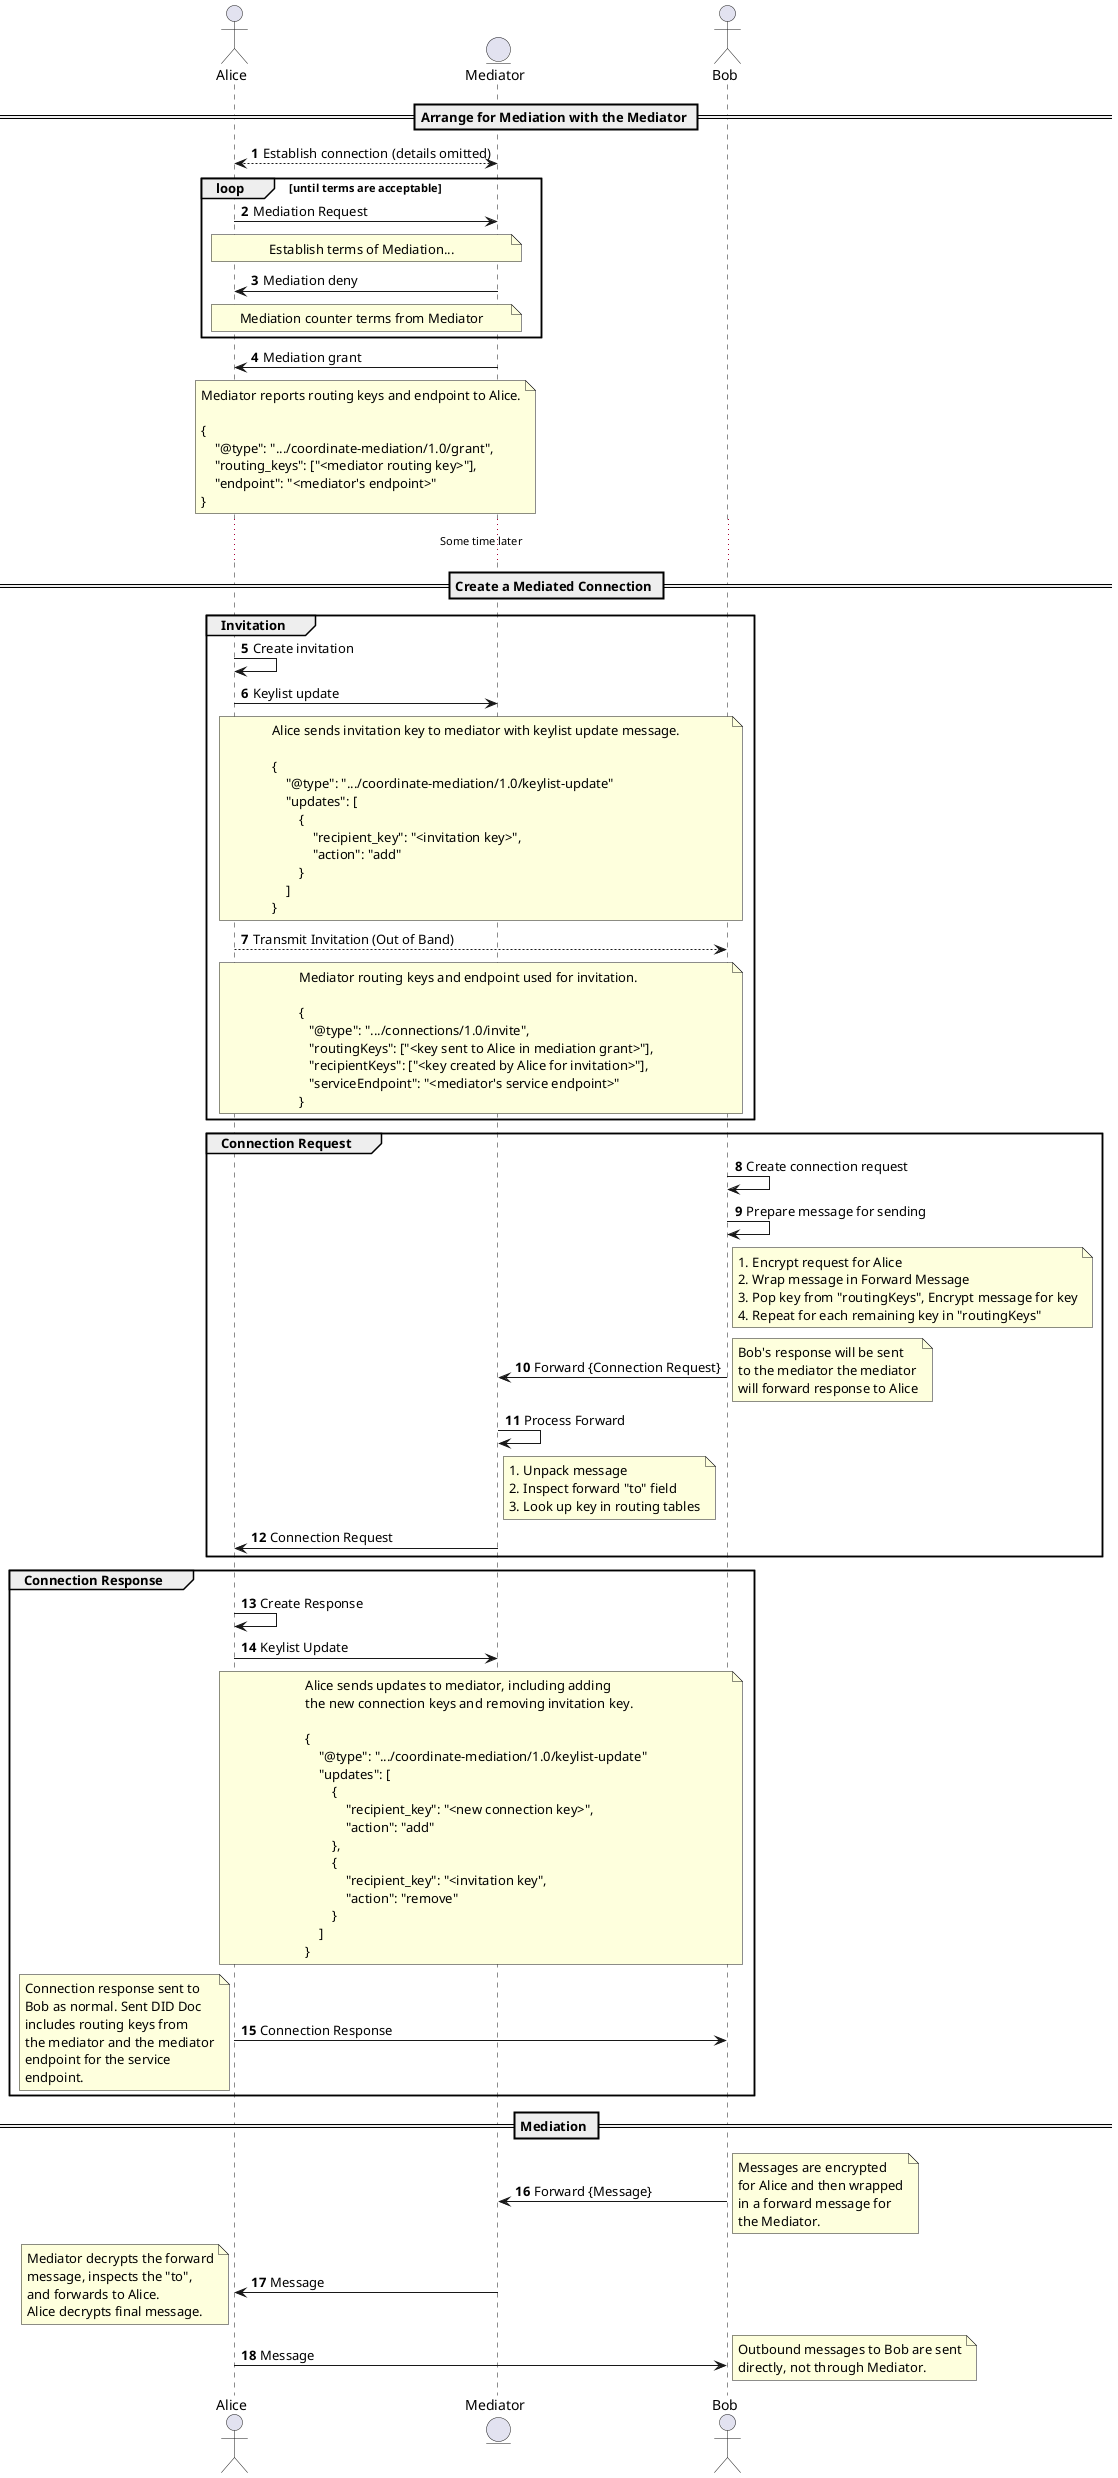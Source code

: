 @startuml

' Make the notes not look so awful

actor  Alice     as Alice
entity Mediator  as Med
actor  Bob       as Bob
autonumber

== Arrange for Mediation with the Mediator ==

Alice <--> Med : Establish connection (details omitted)

loop until terms are acceptable
    Alice -> Med : Mediation Request
    note over Alice, Med: Establish terms of Mediation...
    Med -> Alice : Mediation deny
    note over Alice, Med: Mediation counter terms from Mediator
end

Alice <- Med : Mediation grant
note over Alice, Med
Mediator reports routing keys and endpoint to Alice.

{
    "@type": ".../coordinate-mediation/1.0/grant",
    "routing_keys": ["<mediator routing key>"],
    "endpoint": "<mediator's endpoint>"
}
end note

... Some time later ...

== Create a Mediated Connection ==
group Invitation
    Alice -> Alice : Create invitation

    Alice -> Med : Keylist update
    note over Alice, Bob
    Alice sends invitation key to mediator with keylist update message.

    {
        "@type": ".../coordinate-mediation/1.0/keylist-update"
        "updates": [
            {
                "recipient_key": "<invitation key>",
                "action": "add"
            }
        ]
    }
    end note

    Alice --> Bob : Transmit Invitation (Out of Band)
    note over Alice, Bob
    Mediator routing keys and endpoint used for invitation.

    {
       "@type": ".../connections/1.0/invite",
       "routingKeys": ["<key sent to Alice in mediation grant>"],
       "recipientKeys": ["<key created by Alice for invitation>"],
       "serviceEndpoint": "<mediator's service endpoint>"
    }
    end note
end

group Connection Request
    Bob -> Bob : Create connection request
    Bob -> Bob : Prepare message for sending
    note right of Bob
    1. Encrypt request for Alice
    2. Wrap message in Forward Message
    3. Pop key from "routingKeys", Encrypt message for key
    4. Repeat for each remaining key in "routingKeys"
    end note

    Bob -> Med : Forward {Connection Request}
    note right
    Bob's response will be sent
    to the mediator the mediator
    will forward response to Alice
    end note
    Med -> Med : Process Forward
    note right of Med
    1. Unpack message
    2. Inspect forward "to" field
    3. Look up key in routing tables
    end note
    Alice <- Med : Connection Request
end

group Connection Response
    Alice -> Alice : Create Response
    Alice -> Med : Keylist Update
    note over Alice, Bob
    Alice sends updates to mediator, including adding
    the new connection keys and removing invitation key.

    {
        "@type": ".../coordinate-mediation/1.0/keylist-update"
        "updates": [
            {
                "recipient_key": "<new connection key>",
                "action": "add"
            },
            {
                "recipient_key": "<invitation key",
                "action": "remove"
            }
        ]
    }
    end note
    Alice -> Bob : Connection Response
    note left
    Connection response sent to
    Bob as normal. Sent DID Doc
    includes routing keys from
    the mediator and the mediator
    endpoint for the service
    endpoint.
    end note
end

== Mediation ==

Bob -> Med : Forward {Message}
note right
Messages are encrypted
for Alice and then wrapped
in a forward message for
the Mediator.
end note

Alice <- Med : Message
note left
Mediator decrypts the forward
message, inspects the "to",
and forwards to Alice.
Alice decrypts final message.
end note

Alice -> Bob : Message
note right
Outbound messages to Bob are sent
directly, not through Mediator.
end note

@enduml
